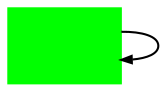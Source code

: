 digraph {
	graph [bb="0,0,72,36",
		rankdir=TB,
		size="8,5"
	];
	node [fontsize=10,
		height=0.5,
		label="\N"
	];
	edge [arrowsize=0.5];
	""	[color=green,
		label="",
		pos="27,18",
		shape=box,
		style=filled,
		width=0.75];
	"" -> ""	[pos="e,54.241,11.257 54.241,24.743 64.024,24.888 72,22.641 72,18 72,14.447 67.325,12.297 60.742,11.549"];
}

